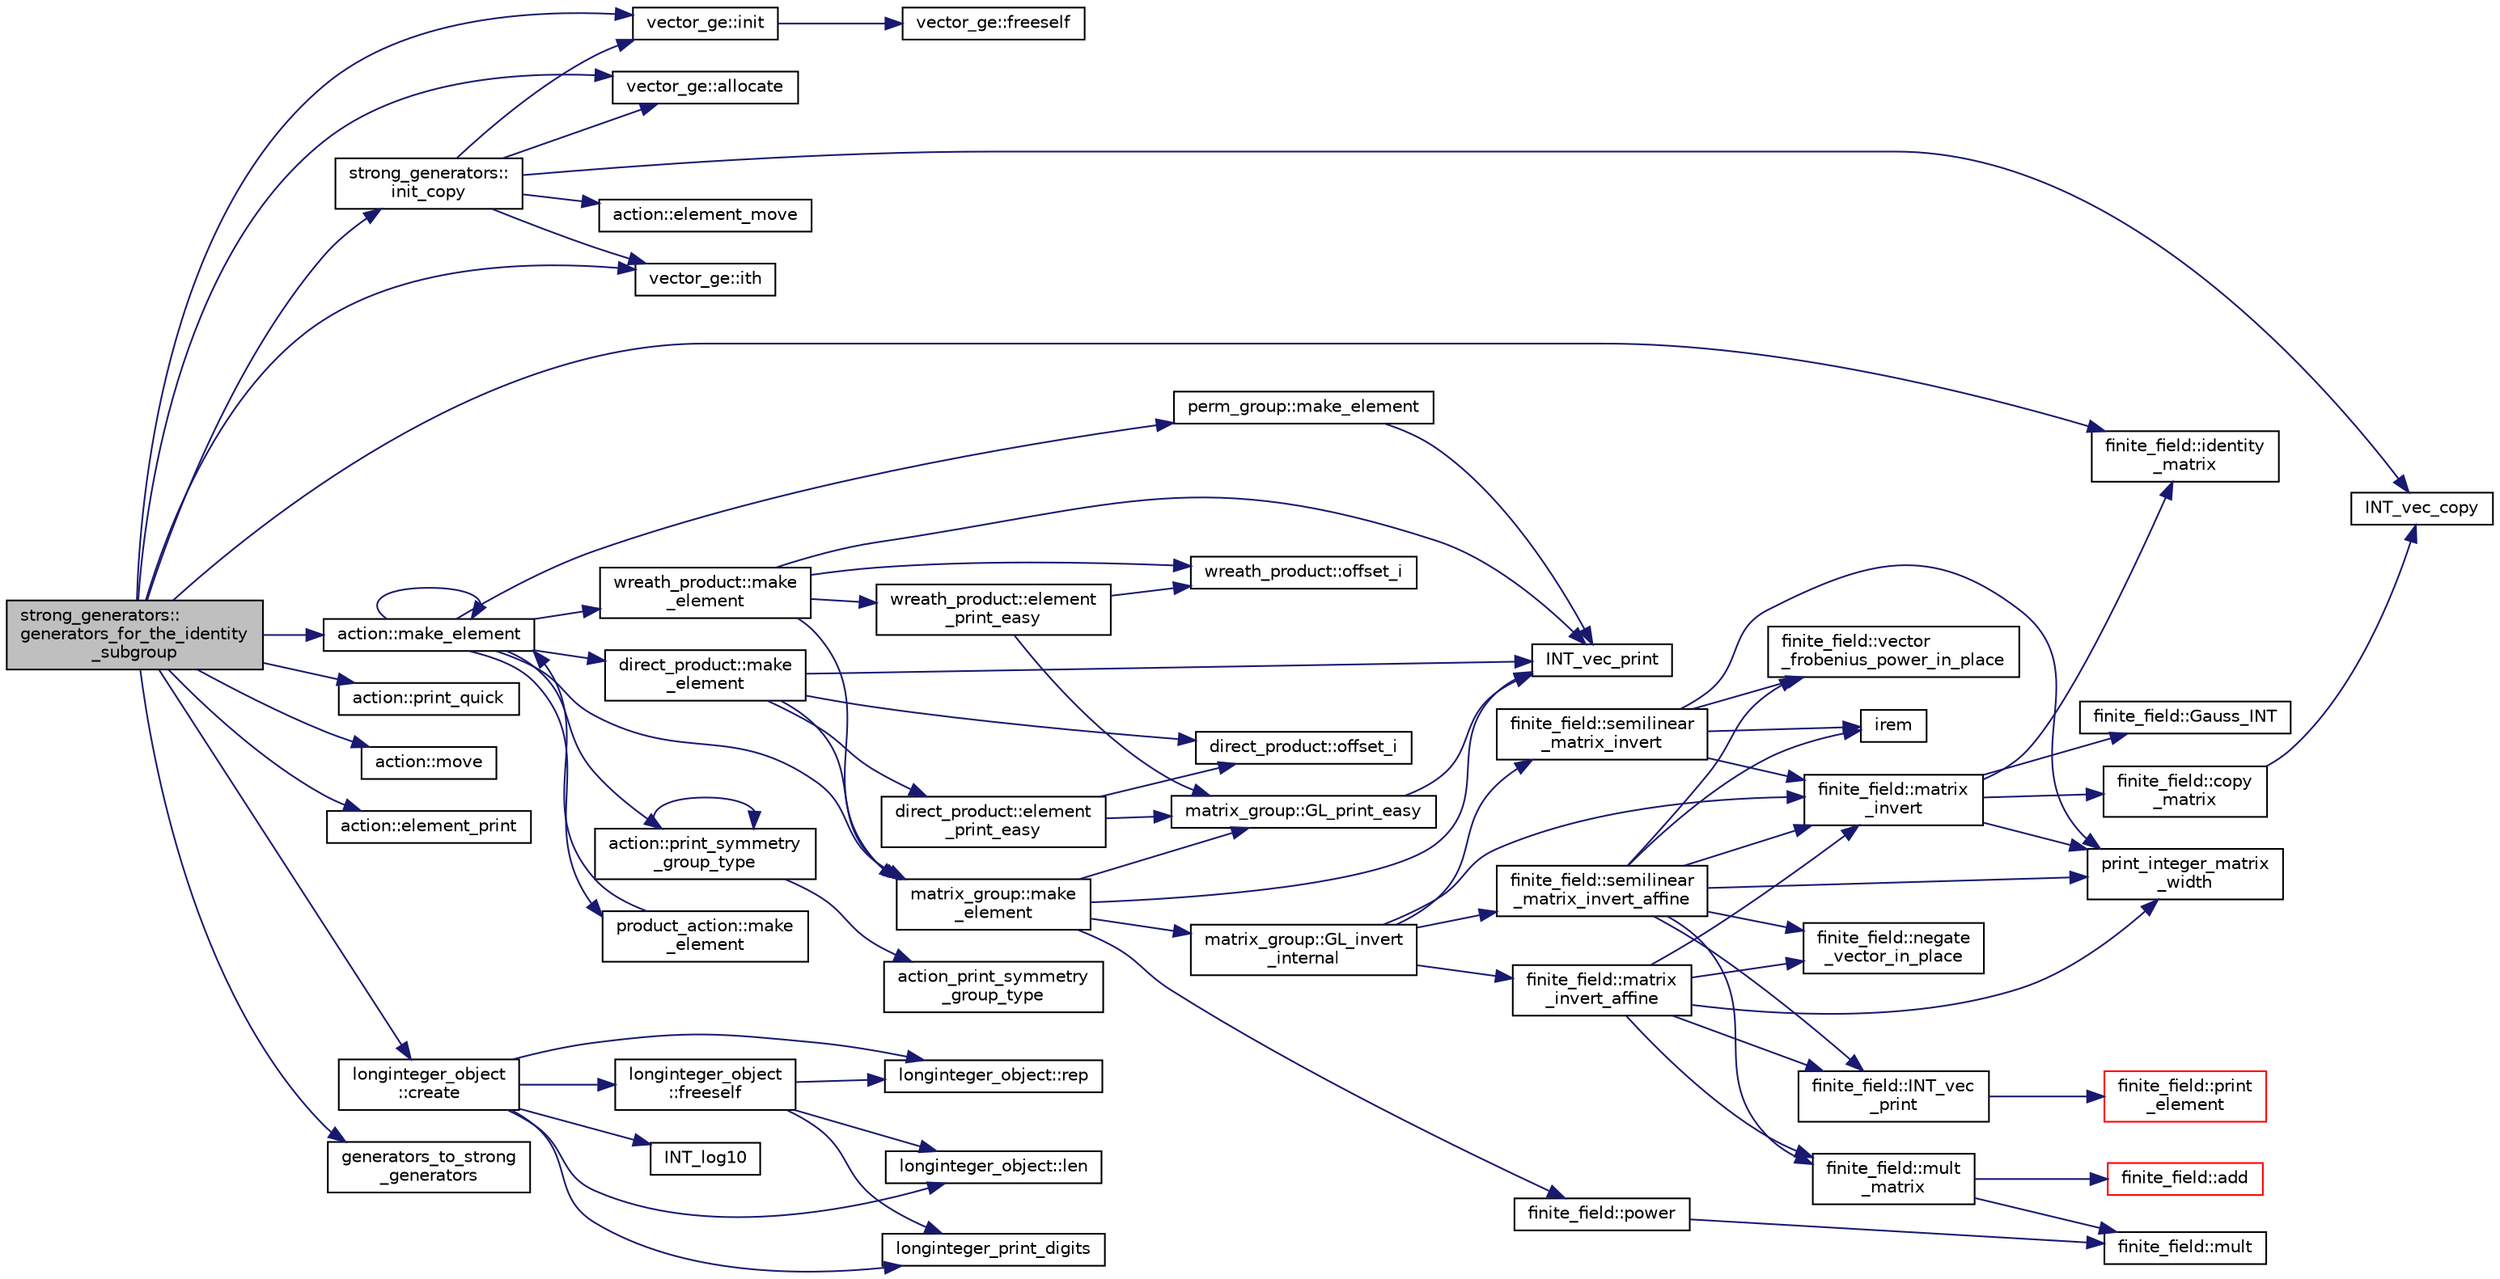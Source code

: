 digraph "strong_generators::generators_for_the_identity_subgroup"
{
  edge [fontname="Helvetica",fontsize="10",labelfontname="Helvetica",labelfontsize="10"];
  node [fontname="Helvetica",fontsize="10",shape=record];
  rankdir="LR";
  Node1432 [label="strong_generators::\lgenerators_for_the_identity\l_subgroup",height=0.2,width=0.4,color="black", fillcolor="grey75", style="filled", fontcolor="black"];
  Node1432 -> Node1433 [color="midnightblue",fontsize="10",style="solid",fontname="Helvetica"];
  Node1433 [label="vector_ge::init",height=0.2,width=0.4,color="black", fillcolor="white", style="filled",URL="$d4/d6e/classvector__ge.html#afe1d6befd1f1501e6be34afbaa9d30a8"];
  Node1433 -> Node1434 [color="midnightblue",fontsize="10",style="solid",fontname="Helvetica"];
  Node1434 [label="vector_ge::freeself",height=0.2,width=0.4,color="black", fillcolor="white", style="filled",URL="$d4/d6e/classvector__ge.html#aa002e4b715cc73a9b8b367d29700b452"];
  Node1432 -> Node1435 [color="midnightblue",fontsize="10",style="solid",fontname="Helvetica"];
  Node1435 [label="vector_ge::allocate",height=0.2,width=0.4,color="black", fillcolor="white", style="filled",URL="$d4/d6e/classvector__ge.html#a35b062a9201b30f0a87bf87702d243ae"];
  Node1432 -> Node1436 [color="midnightblue",fontsize="10",style="solid",fontname="Helvetica"];
  Node1436 [label="finite_field::identity\l_matrix",height=0.2,width=0.4,color="black", fillcolor="white", style="filled",URL="$df/d5a/classfinite__field.html#a4688997f80b8721560bccec986c23413"];
  Node1432 -> Node1437 [color="midnightblue",fontsize="10",style="solid",fontname="Helvetica"];
  Node1437 [label="action::make_element",height=0.2,width=0.4,color="black", fillcolor="white", style="filled",URL="$d2/d86/classaction.html#a920fa2a27583fb60bae10e7b282cdd1d"];
  Node1437 -> Node1438 [color="midnightblue",fontsize="10",style="solid",fontname="Helvetica"];
  Node1438 [label="product_action::make\l_element",height=0.2,width=0.4,color="black", fillcolor="white", style="filled",URL="$d8/d74/classproduct__action.html#a1d16f9f3a4be7b3ed6ce0825612a3cd8"];
  Node1438 -> Node1437 [color="midnightblue",fontsize="10",style="solid",fontname="Helvetica"];
  Node1437 -> Node1437 [color="midnightblue",fontsize="10",style="solid",fontname="Helvetica"];
  Node1437 -> Node1439 [color="midnightblue",fontsize="10",style="solid",fontname="Helvetica"];
  Node1439 [label="matrix_group::make\l_element",height=0.2,width=0.4,color="black", fillcolor="white", style="filled",URL="$d3/ded/classmatrix__group.html#adf67c0031ec58afbbc545e65a1cf6845"];
  Node1439 -> Node1440 [color="midnightblue",fontsize="10",style="solid",fontname="Helvetica"];
  Node1440 [label="INT_vec_print",height=0.2,width=0.4,color="black", fillcolor="white", style="filled",URL="$df/dbf/sajeeb_8_c.html#a79a5901af0b47dd0d694109543c027fe"];
  Node1439 -> Node1441 [color="midnightblue",fontsize="10",style="solid",fontname="Helvetica"];
  Node1441 [label="finite_field::power",height=0.2,width=0.4,color="black", fillcolor="white", style="filled",URL="$df/d5a/classfinite__field.html#a0437871b8f775f0b2d589188d9ad7e61"];
  Node1441 -> Node1442 [color="midnightblue",fontsize="10",style="solid",fontname="Helvetica"];
  Node1442 [label="finite_field::mult",height=0.2,width=0.4,color="black", fillcolor="white", style="filled",URL="$df/d5a/classfinite__field.html#a24fb5917aa6d4d656fd855b7f44a13b0"];
  Node1439 -> Node1443 [color="midnightblue",fontsize="10",style="solid",fontname="Helvetica"];
  Node1443 [label="matrix_group::GL_invert\l_internal",height=0.2,width=0.4,color="black", fillcolor="white", style="filled",URL="$d3/ded/classmatrix__group.html#ab2b9f8046dee535722e07a92ec3ab0b6"];
  Node1443 -> Node1444 [color="midnightblue",fontsize="10",style="solid",fontname="Helvetica"];
  Node1444 [label="finite_field::semilinear\l_matrix_invert",height=0.2,width=0.4,color="black", fillcolor="white", style="filled",URL="$df/d5a/classfinite__field.html#a940fec6a9c31b10eed2e8d37c5472d93"];
  Node1444 -> Node1445 [color="midnightblue",fontsize="10",style="solid",fontname="Helvetica"];
  Node1445 [label="print_integer_matrix\l_width",height=0.2,width=0.4,color="black", fillcolor="white", style="filled",URL="$d5/db4/io__and__os_8h.html#aa78f3e73fc2179251bd15adbcc31573f"];
  Node1444 -> Node1446 [color="midnightblue",fontsize="10",style="solid",fontname="Helvetica"];
  Node1446 [label="finite_field::matrix\l_invert",height=0.2,width=0.4,color="black", fillcolor="white", style="filled",URL="$df/d5a/classfinite__field.html#a4c017c0edc20fefef3da0db4ef4248f7"];
  Node1446 -> Node1445 [color="midnightblue",fontsize="10",style="solid",fontname="Helvetica"];
  Node1446 -> Node1447 [color="midnightblue",fontsize="10",style="solid",fontname="Helvetica"];
  Node1447 [label="finite_field::copy\l_matrix",height=0.2,width=0.4,color="black", fillcolor="white", style="filled",URL="$df/d5a/classfinite__field.html#a2bfe6d4feabc4f27d253c7702ef9b8cb"];
  Node1447 -> Node1448 [color="midnightblue",fontsize="10",style="solid",fontname="Helvetica"];
  Node1448 [label="INT_vec_copy",height=0.2,width=0.4,color="black", fillcolor="white", style="filled",URL="$df/dbf/sajeeb_8_c.html#ac2d875e27e009af6ec04d17254d11075"];
  Node1446 -> Node1436 [color="midnightblue",fontsize="10",style="solid",fontname="Helvetica"];
  Node1446 -> Node1449 [color="midnightblue",fontsize="10",style="solid",fontname="Helvetica"];
  Node1449 [label="finite_field::Gauss_INT",height=0.2,width=0.4,color="black", fillcolor="white", style="filled",URL="$df/d5a/classfinite__field.html#adb676d2e80341b53751326e3a58beb11"];
  Node1444 -> Node1450 [color="midnightblue",fontsize="10",style="solid",fontname="Helvetica"];
  Node1450 [label="finite_field::vector\l_frobenius_power_in_place",height=0.2,width=0.4,color="black", fillcolor="white", style="filled",URL="$df/d5a/classfinite__field.html#ab56074024300775d943c7943d845df91"];
  Node1444 -> Node1451 [color="midnightblue",fontsize="10",style="solid",fontname="Helvetica"];
  Node1451 [label="irem",height=0.2,width=0.4,color="black", fillcolor="white", style="filled",URL="$de/dc5/algebra__and__number__theory_8h.html#ae753505dbf1e3a9adaaf2f0893dd8c6c"];
  Node1443 -> Node1446 [color="midnightblue",fontsize="10",style="solid",fontname="Helvetica"];
  Node1443 -> Node1452 [color="midnightblue",fontsize="10",style="solid",fontname="Helvetica"];
  Node1452 [label="finite_field::semilinear\l_matrix_invert_affine",height=0.2,width=0.4,color="black", fillcolor="white", style="filled",URL="$df/d5a/classfinite__field.html#a23db70e745bf22d230da684440e1fc59"];
  Node1452 -> Node1445 [color="midnightblue",fontsize="10",style="solid",fontname="Helvetica"];
  Node1452 -> Node1453 [color="midnightblue",fontsize="10",style="solid",fontname="Helvetica"];
  Node1453 [label="finite_field::INT_vec\l_print",height=0.2,width=0.4,color="black", fillcolor="white", style="filled",URL="$df/d5a/classfinite__field.html#a9c33a61dedc197e37b014b6f8dc07f06"];
  Node1453 -> Node1454 [color="midnightblue",fontsize="10",style="solid",fontname="Helvetica"];
  Node1454 [label="finite_field::print\l_element",height=0.2,width=0.4,color="red", fillcolor="white", style="filled",URL="$df/d5a/classfinite__field.html#ab7d1f59c043d7696b8b47c92d0fedad5"];
  Node1452 -> Node1446 [color="midnightblue",fontsize="10",style="solid",fontname="Helvetica"];
  Node1452 -> Node1451 [color="midnightblue",fontsize="10",style="solid",fontname="Helvetica"];
  Node1452 -> Node1450 [color="midnightblue",fontsize="10",style="solid",fontname="Helvetica"];
  Node1452 -> Node1457 [color="midnightblue",fontsize="10",style="solid",fontname="Helvetica"];
  Node1457 [label="finite_field::mult\l_matrix",height=0.2,width=0.4,color="black", fillcolor="white", style="filled",URL="$df/d5a/classfinite__field.html#a48517f15dfd7b21c37e0975855f1ada2"];
  Node1457 -> Node1458 [color="midnightblue",fontsize="10",style="solid",fontname="Helvetica"];
  Node1458 [label="finite_field::add",height=0.2,width=0.4,color="red", fillcolor="white", style="filled",URL="$df/d5a/classfinite__field.html#a8f12328a27500f3c7be0c849ebbc9d14"];
  Node1457 -> Node1442 [color="midnightblue",fontsize="10",style="solid",fontname="Helvetica"];
  Node1452 -> Node1461 [color="midnightblue",fontsize="10",style="solid",fontname="Helvetica"];
  Node1461 [label="finite_field::negate\l_vector_in_place",height=0.2,width=0.4,color="black", fillcolor="white", style="filled",URL="$df/d5a/classfinite__field.html#ad6a305338cfff6d22353ac03c5cd5e03"];
  Node1443 -> Node1462 [color="midnightblue",fontsize="10",style="solid",fontname="Helvetica"];
  Node1462 [label="finite_field::matrix\l_invert_affine",height=0.2,width=0.4,color="black", fillcolor="white", style="filled",URL="$df/d5a/classfinite__field.html#a716c202ca9fcee1911e330f4a5bdba38"];
  Node1462 -> Node1445 [color="midnightblue",fontsize="10",style="solid",fontname="Helvetica"];
  Node1462 -> Node1453 [color="midnightblue",fontsize="10",style="solid",fontname="Helvetica"];
  Node1462 -> Node1446 [color="midnightblue",fontsize="10",style="solid",fontname="Helvetica"];
  Node1462 -> Node1457 [color="midnightblue",fontsize="10",style="solid",fontname="Helvetica"];
  Node1462 -> Node1461 [color="midnightblue",fontsize="10",style="solid",fontname="Helvetica"];
  Node1439 -> Node1463 [color="midnightblue",fontsize="10",style="solid",fontname="Helvetica"];
  Node1463 [label="matrix_group::GL_print_easy",height=0.2,width=0.4,color="black", fillcolor="white", style="filled",URL="$d3/ded/classmatrix__group.html#a3e6f5c276210e8132523150fad82c57e"];
  Node1463 -> Node1440 [color="midnightblue",fontsize="10",style="solid",fontname="Helvetica"];
  Node1437 -> Node1464 [color="midnightblue",fontsize="10",style="solid",fontname="Helvetica"];
  Node1464 [label="wreath_product::make\l_element",height=0.2,width=0.4,color="black", fillcolor="white", style="filled",URL="$d8/dfa/classwreath__product.html#ac47838a579877034b1d2b4cd897625c1"];
  Node1464 -> Node1440 [color="midnightblue",fontsize="10",style="solid",fontname="Helvetica"];
  Node1464 -> Node1439 [color="midnightblue",fontsize="10",style="solid",fontname="Helvetica"];
  Node1464 -> Node1465 [color="midnightblue",fontsize="10",style="solid",fontname="Helvetica"];
  Node1465 [label="wreath_product::offset_i",height=0.2,width=0.4,color="black", fillcolor="white", style="filled",URL="$d8/dfa/classwreath__product.html#a081d6eed767bdd84bc74e555815641c6"];
  Node1464 -> Node1466 [color="midnightblue",fontsize="10",style="solid",fontname="Helvetica"];
  Node1466 [label="wreath_product::element\l_print_easy",height=0.2,width=0.4,color="black", fillcolor="white", style="filled",URL="$d8/dfa/classwreath__product.html#aa1e82da5d4c019c0756b8ebf417ee9dc"];
  Node1466 -> Node1463 [color="midnightblue",fontsize="10",style="solid",fontname="Helvetica"];
  Node1466 -> Node1465 [color="midnightblue",fontsize="10",style="solid",fontname="Helvetica"];
  Node1437 -> Node1467 [color="midnightblue",fontsize="10",style="solid",fontname="Helvetica"];
  Node1467 [label="direct_product::make\l_element",height=0.2,width=0.4,color="black", fillcolor="white", style="filled",URL="$dc/daf/classdirect__product.html#a776efa4be66f9b0481d1f012a14c9dde"];
  Node1467 -> Node1440 [color="midnightblue",fontsize="10",style="solid",fontname="Helvetica"];
  Node1467 -> Node1439 [color="midnightblue",fontsize="10",style="solid",fontname="Helvetica"];
  Node1467 -> Node1468 [color="midnightblue",fontsize="10",style="solid",fontname="Helvetica"];
  Node1468 [label="direct_product::offset_i",height=0.2,width=0.4,color="black", fillcolor="white", style="filled",URL="$dc/daf/classdirect__product.html#a2ec3643bd7223e53c00451d1fe832f20"];
  Node1467 -> Node1469 [color="midnightblue",fontsize="10",style="solid",fontname="Helvetica"];
  Node1469 [label="direct_product::element\l_print_easy",height=0.2,width=0.4,color="black", fillcolor="white", style="filled",URL="$dc/daf/classdirect__product.html#a532daead19e5c7977ce9928dafab79ac"];
  Node1469 -> Node1463 [color="midnightblue",fontsize="10",style="solid",fontname="Helvetica"];
  Node1469 -> Node1468 [color="midnightblue",fontsize="10",style="solid",fontname="Helvetica"];
  Node1437 -> Node1470 [color="midnightblue",fontsize="10",style="solid",fontname="Helvetica"];
  Node1470 [label="perm_group::make_element",height=0.2,width=0.4,color="black", fillcolor="white", style="filled",URL="$df/d0a/classperm__group.html#a52c1c9e55966809c1e30aad80df87774"];
  Node1470 -> Node1440 [color="midnightblue",fontsize="10",style="solid",fontname="Helvetica"];
  Node1437 -> Node1471 [color="midnightblue",fontsize="10",style="solid",fontname="Helvetica"];
  Node1471 [label="action::print_symmetry\l_group_type",height=0.2,width=0.4,color="black", fillcolor="white", style="filled",URL="$d2/d86/classaction.html#aed811766c7e64fe2c853df8b0b67aa6e"];
  Node1471 -> Node1472 [color="midnightblue",fontsize="10",style="solid",fontname="Helvetica"];
  Node1472 [label="action_print_symmetry\l_group_type",height=0.2,width=0.4,color="black", fillcolor="white", style="filled",URL="$d5/d90/action__global_8_c.html#a03666b9440c4962148eba7905b9f843c"];
  Node1471 -> Node1471 [color="midnightblue",fontsize="10",style="solid",fontname="Helvetica"];
  Node1432 -> Node1473 [color="midnightblue",fontsize="10",style="solid",fontname="Helvetica"];
  Node1473 [label="action::print_quick",height=0.2,width=0.4,color="black", fillcolor="white", style="filled",URL="$d2/d86/classaction.html#ac38aba22570e8a6ae919e4179a6785e2"];
  Node1432 -> Node1474 [color="midnightblue",fontsize="10",style="solid",fontname="Helvetica"];
  Node1474 [label="action::move",height=0.2,width=0.4,color="black", fillcolor="white", style="filled",URL="$d2/d86/classaction.html#ab857fef69d8687a7926a9e4a00dd77ee"];
  Node1432 -> Node1475 [color="midnightblue",fontsize="10",style="solid",fontname="Helvetica"];
  Node1475 [label="vector_ge::ith",height=0.2,width=0.4,color="black", fillcolor="white", style="filled",URL="$d4/d6e/classvector__ge.html#a1ff002e8b746a9beb119d57dcd4a15ff"];
  Node1432 -> Node1476 [color="midnightblue",fontsize="10",style="solid",fontname="Helvetica"];
  Node1476 [label="action::element_print",height=0.2,width=0.4,color="black", fillcolor="white", style="filled",URL="$d2/d86/classaction.html#ae38c3ef3c1125213733d63c6fc3c40cd"];
  Node1432 -> Node1477 [color="midnightblue",fontsize="10",style="solid",fontname="Helvetica"];
  Node1477 [label="longinteger_object\l::create",height=0.2,width=0.4,color="black", fillcolor="white", style="filled",URL="$dd/d7e/classlonginteger__object.html#a95d2eebc60849c3963a49298b1f498c2"];
  Node1477 -> Node1478 [color="midnightblue",fontsize="10",style="solid",fontname="Helvetica"];
  Node1478 [label="longinteger_object\l::freeself",height=0.2,width=0.4,color="black", fillcolor="white", style="filled",URL="$dd/d7e/classlonginteger__object.html#a06450f8c4795d81da6d680830ef958a1"];
  Node1478 -> Node1479 [color="midnightblue",fontsize="10",style="solid",fontname="Helvetica"];
  Node1479 [label="longinteger_print_digits",height=0.2,width=0.4,color="black", fillcolor="white", style="filled",URL="$de/dc5/algebra__and__number__theory_8h.html#ac2bac7b12f5b6440b8dad275cd7a157d"];
  Node1478 -> Node1480 [color="midnightblue",fontsize="10",style="solid",fontname="Helvetica"];
  Node1480 [label="longinteger_object::rep",height=0.2,width=0.4,color="black", fillcolor="white", style="filled",URL="$dd/d7e/classlonginteger__object.html#a3ecaf12738cc721d281c416503f241e2"];
  Node1478 -> Node1481 [color="midnightblue",fontsize="10",style="solid",fontname="Helvetica"];
  Node1481 [label="longinteger_object::len",height=0.2,width=0.4,color="black", fillcolor="white", style="filled",URL="$dd/d7e/classlonginteger__object.html#a0bfeae35be8a6fd44ed7f76413596ab1"];
  Node1477 -> Node1482 [color="midnightblue",fontsize="10",style="solid",fontname="Helvetica"];
  Node1482 [label="INT_log10",height=0.2,width=0.4,color="black", fillcolor="white", style="filled",URL="$de/dc5/algebra__and__number__theory_8h.html#a98bc0a6c562370a355165d2538dac250"];
  Node1477 -> Node1479 [color="midnightblue",fontsize="10",style="solid",fontname="Helvetica"];
  Node1477 -> Node1480 [color="midnightblue",fontsize="10",style="solid",fontname="Helvetica"];
  Node1477 -> Node1481 [color="midnightblue",fontsize="10",style="solid",fontname="Helvetica"];
  Node1432 -> Node1483 [color="midnightblue",fontsize="10",style="solid",fontname="Helvetica"];
  Node1483 [label="generators_to_strong\l_generators",height=0.2,width=0.4,color="black", fillcolor="white", style="filled",URL="$d5/d90/action__global_8_c.html#aaa17f24fdab7065fbb11a06c513a4562"];
  Node1432 -> Node1484 [color="midnightblue",fontsize="10",style="solid",fontname="Helvetica"];
  Node1484 [label="strong_generators::\linit_copy",height=0.2,width=0.4,color="black", fillcolor="white", style="filled",URL="$dc/d09/classstrong__generators.html#a52fade445eb96d43f47e1772b1b1219e"];
  Node1484 -> Node1448 [color="midnightblue",fontsize="10",style="solid",fontname="Helvetica"];
  Node1484 -> Node1433 [color="midnightblue",fontsize="10",style="solid",fontname="Helvetica"];
  Node1484 -> Node1435 [color="midnightblue",fontsize="10",style="solid",fontname="Helvetica"];
  Node1484 -> Node1485 [color="midnightblue",fontsize="10",style="solid",fontname="Helvetica"];
  Node1485 [label="action::element_move",height=0.2,width=0.4,color="black", fillcolor="white", style="filled",URL="$d2/d86/classaction.html#a550947491bbb534d3d7951f50198a874"];
  Node1484 -> Node1475 [color="midnightblue",fontsize="10",style="solid",fontname="Helvetica"];
}
